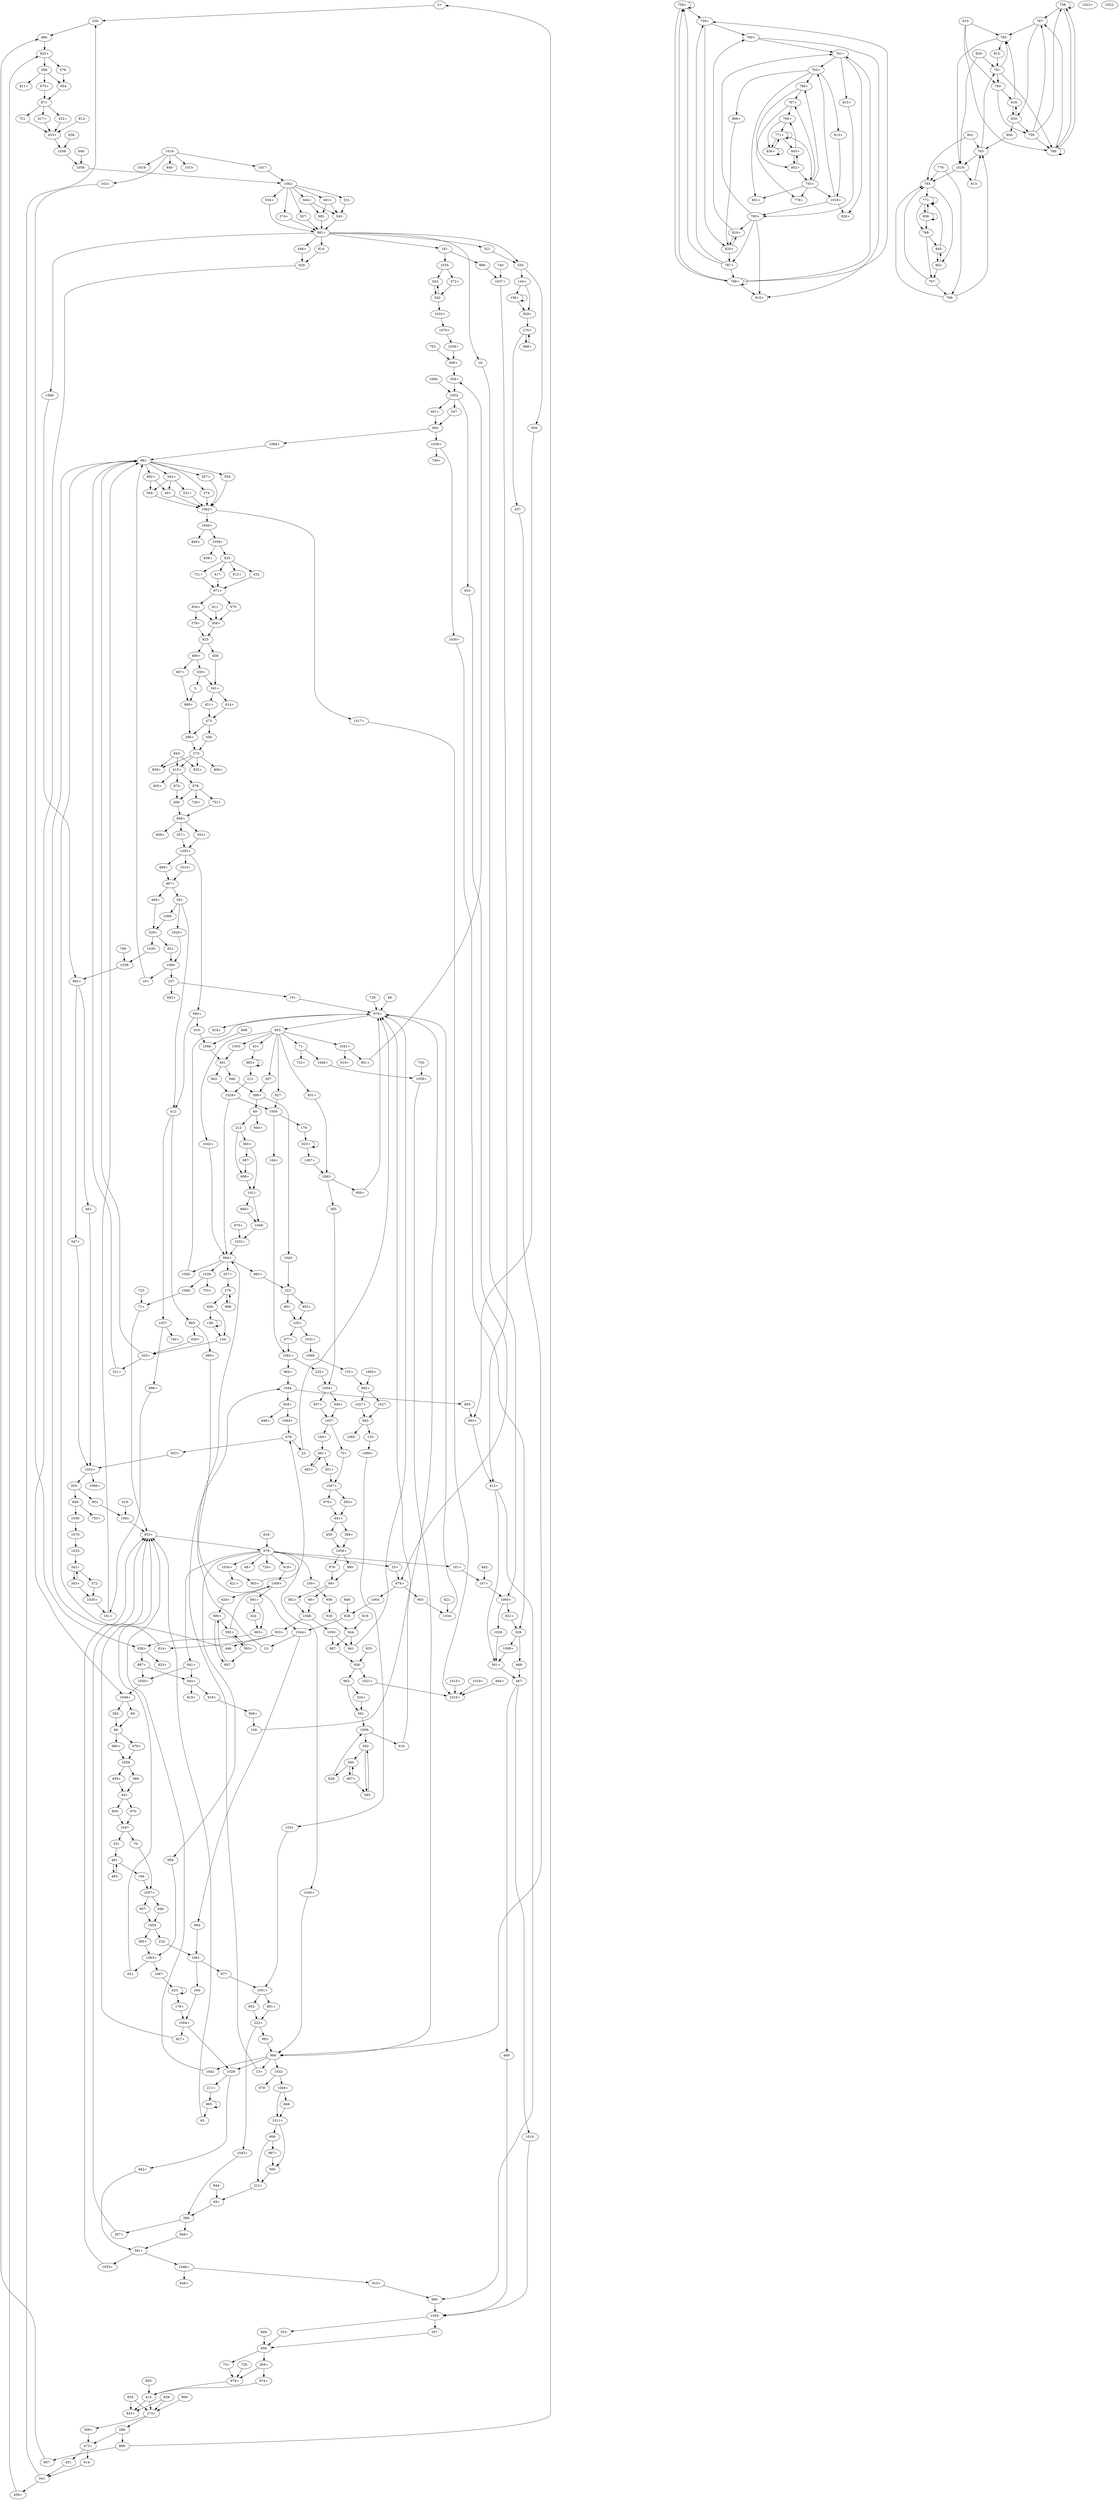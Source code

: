 digraph adj {
graph [k=96]
edge [d=-95]
"3+" [l=181 C=6582]
"3-" [l=181 C=6582]
"13+" [l=51885 C=1941957]
"13-" [l=51885 C=1941957]
"16+" [l=4302 C=156636]
"16-" [l=4302 C=156636]
"25+" [l=47118 C=1579878]
"25-" [l=47118 C=1579878]
"43+" [l=90139 C=2607704]
"43-" [l=90139 C=2607704]
"48+" [l=26106 C=725198]
"48-" [l=26106 C=725198]
"49+" [l=53007 C=1890434]
"49-" [l=53007 C=1890434]
"68+" [l=132 C=2029]
"68-" [l=132 C=2029]
"69+" [l=528 C=12678]
"69-" [l=528 C=12678]
"70+" [l=11473 C=367292]
"70-" [l=11473 C=367292]
"71+" [l=38166 C=1432157]
"71-" [l=38166 C=1432157]
"100+" [l=48884 C=1370904]
"100-" [l=48884 C=1370904]
"101+" [l=34471 C=1302211]
"101-" [l=34471 C=1302211]
"107+" [l=1276 C=47865]
"107-" [l=1276 C=47865]
"135+" [l=9150 C=265242]
"135-" [l=9150 C=265242]
"144+" [l=22200 C=797857]
"144-" [l=22200 C=797857]
"156+" [l=1881 C=69183]
"156-" [l=1881 C=69183]
"161+" [l=350 C=19165]
"161-" [l=350 C=19165]
"164+" [l=44864 C=1351665]
"164-" [l=44864 C=1351665]
"178+" [l=41532 C=1381633]
"178-" [l=41532 C=1381633]
"194+" [l=9313 C=336927]
"194-" [l=9313 C=336927]
"207+" [l=14202 C=515195]
"207-" [l=14202 C=515195]
"211+" [l=39254 C=1178332]
"211-" [l=39254 C=1178332]
"212+" [l=2477 C=88448]
"212-" [l=2477 C=88448]
"222+" [l=165 C=3054]
"222-" [l=165 C=3054]
"232+" [l=2241 C=72974]
"232-" [l=2241 C=72974]
"267+" [l=2547 C=73373]
"267-" [l=2547 C=73373]
"269+" [l=168 C=18447]
"269-" [l=168 C=18447]
"273+" [l=286 C=46417]
"273-" [l=286 C=46417]
"276+" [l=131 C=3286]
"276-" [l=131 C=3286]
"286+" [l=134 C=7956]
"286-" [l=134 C=7956]
"308+" [l=156 C=14797]
"308-" [l=156 C=14797]
"320+" [l=143 C=3873]
"320-" [l=143 C=3873]
"321+" [l=307 C=9457]
"321-" [l=307 C=9457]
"324+" [l=392 C=5524]
"324-" [l=392 C=5524]
"328+" [l=107 C=1008]
"328-" [l=107 C=1008]
"339+" [l=195 C=11540]
"339-" [l=195 C=11540]
"341+" [l=239 C=14249]
"341-" [l=239 C=14249]
"342+" [l=155 C=3597]
"342-" [l=155 C=3597]
"343+" [l=250 C=4123]
"343-" [l=250 C=4123]
"351+" [l=5063 C=164733]
"351-" [l=5063 C=164733]
"354+" [l=212 C=8327]
"354-" [l=212 C=8327]
"357+" [l=191 C=23078]
"357-" [l=191 C=23078]
"374+" [l=246 C=5458]
"374-" [l=246 C=5458]
"379+" [l=303 C=5979]
"379-" [l=303 C=5979]
"385+" [l=2644 C=95093]
"385-" [l=2644 C=95093]
"389+" [l=1997 C=56787]
"389-" [l=1997 C=56787]
"391+" [l=308 C=17439]
"391-" [l=308 C=17439]
"392+" [l=477 C=11357]
"392-" [l=477 C=11357]
"399+" [l=284 C=10398]
"399-" [l=284 C=10398]
"412+" [l=145 C=5036]
"412-" [l=145 C=5036]
"415+" [l=219 C=26354]
"415-" [l=219 C=26354]
"417+" [l=202 C=12619]
"417-" [l=202 C=12619]
"432+" [l=191 C=15404]
"432-" [l=191 C=15404]
"433+" [l=176 C=18499]
"433-" [l=176 C=18499]
"446+" [l=191 C=3356]
"446-" [l=191 C=3356]
"451+" [l=280 C=15746]
"451-" [l=280 C=15746]
"458+" [l=342 C=19893]
"458-" [l=342 C=19893]
"459+" [l=1106 C=33281]
"459-" [l=1106 C=33281]
"461+" [l=191 C=3633]
"461-" [l=191 C=3633]
"467+" [l=152 C=9434]
"467-" [l=152 C=9434]
"468+" [l=281 C=5423]
"468-" [l=281 C=5423]
"469+" [l=191 C=14976]
"469-" [l=191 C=14976]
"473+" [l=131 C=3670]
"473-" [l=131 C=3670]
"480+" [l=231 C=25288]
"480-" [l=231 C=25288]
"481+" [l=193 C=5979]
"481-" [l=193 C=5979]
"483+" [l=183 C=1663]
"483-" [l=183 C=1663]
"491+" [l=164 C=4140]
"491-" [l=164 C=4140]
"506+" [l=195 C=3450]
"506-" [l=195 C=3450]
"507+" [l=344 C=11052]
"507-" [l=344 C=11052]
"531+" [l=190 C=4564]
"531-" [l=190 C=4564]
"543+" [l=176 C=5880]
"543-" [l=176 C=5880]
"547+" [l=191 C=2925]
"547-" [l=191 C=2925]
"553+" [l=191 C=9307]
"553-" [l=191 C=9307]
"554+" [l=326 C=16359]
"554-" [l=326 C=16359]
"560+" [l=216 C=4340]
"560-" [l=216 C=4340]
"564+" [l=176 C=3706]
"564-" [l=176 C=3706]
"572+" [l=256 C=5231]
"572-" [l=256 C=5231]
"581+" [l=161 C=10417]
"581-" [l=161 C=10417]
"590+" [l=103 C=252]
"590-" [l=103 C=252]
"592+" [l=104 C=248]
"592-" [l=104 C=248]
"593+" [l=260 C=2097]
"593-" [l=260 C=2097]
"607+" [l=281 C=14872]
"607-" [l=281 C=14872]
"608+" [l=212 C=3996]
"608-" [l=212 C=3996]
"614+" [l=278 C=6239]
"614-" [l=278 C=6239]
"619+" [l=131 C=142]
"619-" [l=131 C=142]
"623+" [l=203 C=6124]
"623-" [l=203 C=6124]
"628+" [l=189 C=1444]
"628-" [l=189 C=1444]
"641+" [l=152 C=2571]
"641-" [l=152 C=2571]
"654+" [l=189 C=6437]
"654-" [l=189 C=6437]
"668+" [l=246 C=3969]
"668-" [l=246 C=3969]
"670+" [l=163 C=248]
"670-" [l=163 C=248]
"678+" [l=137 C=2319]
"678-" [l=137 C=2319]
"691+" [l=216 C=2535]
"691-" [l=216 C=2535]
"692+" [l=176 C=667]
"692-" [l=176 C=667]
"697+" [l=260 C=2690]
"697-" [l=260 C=2690]
"721+" [l=191 C=288]
"721-" [l=191 C=288]
"723+" [l=155 C=409]
"723-" [l=155 C=409]
"726+" [l=125 C=143]
"726-" [l=125 C=143]
"729+" [l=117 C=53]
"729-" [l=117 C=53]
"740+" [l=126 C=65]
"740-" [l=126 C=65]
"749+" [l=196 C=376]
"749-" [l=196 C=376]
"751+" [l=191 C=545]
"751-" [l=191 C=545]
"753+" [l=147 C=178]
"753-" [l=147 C=178]
"755+" [l=128 C=135]
"755-" [l=128 C=135]
"758+" [l=96 C=255]
"758-" [l=96 C=255]
"759+" [l=96 C=255]
"759-" [l=96 C=255]
"760+" [l=96 C=255]
"760-" [l=96 C=255]
"761+" [l=96 C=255]
"761-" [l=96 C=255]
"763+" [l=96 C=255]
"763-" [l=96 C=255]
"766+" [l=98 C=765]
"766-" [l=98 C=765]
"767+" [l=98 C=765]
"767-" [l=98 C=765]
"768+" [l=102 C=1697]
"768-" [l=102 C=1697]
"771+" [l=99 C=840]
"771-" [l=99 C=840]
"776+" [l=139 C=238]
"776-" [l=139 C=238]
"785+" [l=96 C=155]
"785-" [l=96 C=155]
"787+" [l=96 C=173]
"787-" [l=96 C=173]
"788+" [l=189 C=4005]
"788-" [l=189 C=4005]
"793+" [l=98 C=436]
"793-" [l=98 C=436]
"800+" [l=117 C=88]
"800-" [l=117 C=88]
"801+" [l=134 C=252]
"801-" [l=134 C=252]
"802+" [l=175 C=304]
"802-" [l=175 C=304]
"805+" [l=133 C=98]
"805-" [l=133 C=98]
"806+" [l=162 C=370]
"806-" [l=162 C=370]
"809+" [l=124 C=74]
"809-" [l=124 C=74]
"810+" [l=142 C=3016]
"810-" [l=142 C=3016]
"811+" [l=102 C=15]
"811-" [l=102 C=15]
"812+" [l=128 C=102]
"812-" [l=128 C=102]
"813+" [l=182 C=390]
"813-" [l=182 C=390]
"814+" [l=191 C=365]
"814-" [l=191 C=365]
"815+" [l=188 C=576]
"815-" [l=188 C=576]
"816+" [l=96 C=3]
"816-" [l=96 C=3]
"818+" [l=114 C=51]
"818-" [l=114 C=51]
"819+" [l=157 C=173]
"819-" [l=157 C=173]
"820+" [l=150 C=173]
"820-" [l=150 C=173]
"821+" [l=187 C=440]
"821-" [l=187 C=440]
"826+" [l=155 C=340]
"826-" [l=155 C=340]
"833+" [l=110 C=34]
"833-" [l=110 C=34]
"835+" [l=128 C=103]
"835-" [l=128 C=103]
"836+" [l=113 C=40]
"836-" [l=113 C=40]
"838+" [l=120 C=90]
"838-" [l=120 C=90]
"839+" [l=119 C=78]
"839-" [l=119 C=78]
"840+" [l=111 C=364]
"840-" [l=111 C=364]
"842+" [l=122 C=64]
"842-" [l=122 C=64]
"843+" [l=106 C=34]
"843-" [l=106 C=34]
"844+" [l=123 C=70]
"844-" [l=123 C=70]
"845+" [l=111 C=38]
"845-" [l=111 C=38]
"846+" [l=103 C=18]
"846-" [l=103 C=18]
"848+" [l=140 C=119]
"848-" [l=140 C=119]
"849+" [l=118 C=57]
"849-" [l=118 C=57]
"887+" [l=209376 C=5742170]
"887-" [l=209376 C=5742170]
"889+" [l=287 C=29551]
"889-" [l=287 C=29551]
"891+" [l=21865 C=678735]
"891-" [l=21865 C=678735]
"895+" [l=81373 C=3058103]
"895-" [l=81373 C=3058103]
"896+" [l=105784 C=3978132]
"896-" [l=105784 C=3978132]
"901+" [l=31616 C=1201541]
"901-" [l=31616 C=1201541]
"903+" [l=20063 C=649116]
"903-" [l=20063 C=649116]
"908+" [l=120053 C=3344930]
"908-" [l=120053 C=3344930]
"910+" [l=29707 C=1011045]
"910-" [l=29707 C=1011045]
"918+" [l=54482 C=1458802]
"918-" [l=54482 C=1458802]
"919+" [l=61723 C=1713480]
"919-" [l=61723 C=1713480]
"920+" [l=21184 C=735067]
"920-" [l=21184 C=735067]
"921+" [l=26212 C=1002168]
"921-" [l=26212 C=1002168]
"925+" [l=426 C=81643]
"925-" [l=426 C=81643]
"926+" [l=90544 C=3370799]
"926-" [l=90544 C=3370799]
"927+" [l=9439 C=314995]
"927-" [l=9439 C=314995]
"928+" [l=51601 C=1632412]
"928-" [l=51601 C=1632412]
"929+" [l=17453 C=653815]
"929-" [l=17453 C=653815]
"931+" [l=22324 C=645723]
"931-" [l=22324 C=645723]
"933+" [l=11537 C=363442]
"933-" [l=11537 C=363442]
"936+" [l=66736 C=1841448]
"936-" [l=66736 C=1841448]
"940+" [l=6282 C=233328]
"940-" [l=6282 C=233328]
"941+" [l=22845 C=676824]
"941-" [l=22845 C=676824]
"942+" [l=58615 C=2340307]
"942-" [l=58615 C=2340307]
"944+" [l=36009 C=960657]
"944-" [l=36009 C=960657]
"948+" [l=3053 C=101752]
"948-" [l=3053 C=101752]
"949+" [l=50197 C=1887848]
"949-" [l=50197 C=1887848]
"950+" [l=4786 C=170612]
"950-" [l=4786 C=170612]
"952+" [l=3227 C=102880]
"952-" [l=3227 C=102880]
"953+" [l=356 C=63150]
"953-" [l=356 C=63150]
"956+" [l=471 C=93290]
"956-" [l=471 C=93290]
"957+" [l=7657 C=247441]
"957-" [l=7657 C=247441]
"959+" [l=82230 C=2392414]
"959-" [l=82230 C=2392414]
"962+" [l=883 C=62946]
"962-" [l=883 C=62946]
"963+" [l=2421 C=68383]
"963-" [l=2421 C=68383]
"964+" [l=4215 C=127437]
"964-" [l=4215 C=127437]
"965+" [l=436 C=19689]
"965-" [l=436 C=19689]
"968+" [l=1264 C=46308]
"968-" [l=1264 C=46308]
"970+" [l=4863 C=145925]
"970-" [l=4863 C=145925]
"971+" [l=523 C=106873]
"971-" [l=523 C=106873]
"974+" [l=325 C=11529]
"974-" [l=325 C=11529]
"975+" [l=192 C=19619]
"975-" [l=192 C=19619]
"976+" [l=1277 C=37469]
"976-" [l=1277 C=37469]
"977+" [l=2973 C=93593]
"977-" [l=2973 C=93593]
"978+" [l=273 C=40595]
"978-" [l=273 C=40595]
"979+" [l=389 C=70652]
"979-" [l=389 C=70652]
"980+" [l=1374 C=45594]
"980-" [l=1374 C=45594]
"981+" [l=131 C=8342]
"981-" [l=131 C=8342]
"983+" [l=48657 C=1526556]
"983-" [l=48657 C=1526556]
"990+" [l=333 C=15900]
"990-" [l=333 C=15900]
"992+" [l=151 C=3997]
"992-" [l=151 C=3997]
"993+" [l=206 C=4867]
"993-" [l=206 C=4867]
"994+" [l=177 C=11391]
"994-" [l=177 C=11391]
"997+" [l=248 C=5016]
"997-" [l=248 C=5016]
"1004+" [l=173 C=7638]
"1004-" [l=173 C=7638]
"1008+" [l=217 C=4814]
"1008-" [l=217 C=4814]
"1009+" [l=140 C=2260]
"1009-" [l=140 C=2260]
"1010+" [l=191 C=5213]
"1010-" [l=191 C=5213]
"1011+" [l=100 C=207]
"1011-" [l=100 C=207]
"1015+" [l=152 C=762]
"1015-" [l=152 C=762]
"1016+" [l=125 C=7164]
"1016-" [l=125 C=7164]
"1017+" [l=188 C=676]
"1017-" [l=188 C=676]
"1018+" [l=98 C=430]
"1018-" [l=98 C=430]
"1019+" [l=113 C=800]
"1019-" [l=113 C=800]
"1021+" [l=189 C=821]
"1021-" [l=189 C=821]
"1022+" [l=126 C=7242]
"1022-" [l=126 C=7242]
"1026+" [l=32888 C=1232959]
"1026-" [l=32888 C=1232959]
"1027+" [l=1931 C=58075]
"1027-" [l=1931 C=58075]
"1029+" [l=113 C=2491]
"1029-" [l=113 C=2491]
"1030+" [l=75766 C=2712394]
"1030-" [l=75766 C=2712394]
"1031+" [l=16766 C=514697]
"1031-" [l=16766 C=514697]
"1032+" [l=268273 C=9739814]
"1032-" [l=268273 C=9739814]
"1033+" [l=172481 C=6435395]
"1033-" [l=172481 C=6435395]
"1034+" [l=126511 C=4169438]
"1034-" [l=126511 C=4169438]
"1035+" [l=192717 C=7190025]
"1035-" [l=192717 C=7190025]
"1036+" [l=101714 C=3778558]
"1036-" [l=101714 C=3778558]
"1037+" [l=43734 C=1633226]
"1037-" [l=43734 C=1633226]
"1038+" [l=146791 C=5354006]
"1038-" [l=146791 C=5354006]
"1039+" [l=61726 C=2337519]
"1039-" [l=61726 C=2337519]
"1040+" [l=225065 C=8476738]
"1040-" [l=225065 C=8476738]
"1041+" [l=22798 C=835553]
"1041-" [l=22798 C=835553]
"1042+" [l=75544 C=2379474]
"1042-" [l=75544 C=2379474]
"1043+" [l=37348 C=1111486]
"1043-" [l=37348 C=1111486]
"1044+" [l=6142 C=420109]
"1044-" [l=6142 C=420109]
"1045+" [l=147541 C=5443491]
"1045-" [l=147541 C=5443491]
"1046+" [l=46234 C=1606563]
"1046-" [l=46234 C=1606563]
"1047+" [l=1649 C=83701]
"1047-" [l=1649 C=83701]
"1048+" [l=4635 C=265234]
"1048-" [l=4635 C=265234]
"1049+" [l=75517 C=2719051]
"1049-" [l=75517 C=2719051]
"1050+" [l=51540 C=1563946]
"1050-" [l=51540 C=1563946]
"1051+" [l=635 C=28932]
"1051-" [l=635 C=28932]
"1052+" [l=2039 C=196555]
"1052-" [l=2039 C=196555]
"1053+" [l=303326 C=10360232]
"1053-" [l=303326 C=10360232]
"1054+" [l=2241 C=131726]
"1054-" [l=2241 C=131726]
"1055+" [l=366 C=65473]
"1055-" [l=366 C=65473]
"1056+" [l=810 C=176459]
"1056-" [l=810 C=176459]
"1057+" [l=814 C=43363]
"1057-" [l=814 C=43363]
"1058+" [l=603 C=122781]
"1058-" [l=603 C=122781]
"1059+" [l=2563 C=146500]
"1059-" [l=2563 C=146500]
"1060+" [l=1163 C=59826]
"1060-" [l=1163 C=59826]
"1061+" [l=485 C=21384]
"1061-" [l=485 C=21384]
"1062+" [l=386 C=69312]
"1062-" [l=386 C=69312]
"1063+" [l=343 C=11938]
"1063-" [l=343 C=11938]
"1064+" [l=127172 C=4171616]
"1064-" [l=127172 C=4171616]
"1065+" [l=191761 C=5885626]
"1065-" [l=191761 C=5885626]
"1066+" [l=73833 C=2393604]
"1066-" [l=73833 C=2393604]
"1067+" [l=101739 C=3414872]
"1067-" [l=101739 C=3414872]
"1068+" [l=45253 C=1724496]
"1068-" [l=45253 C=1724496]
"1069+" [l=191 C=0]
"1069-" [l=191 C=0]
"1070+" [l=191 C=0]
"1070-" [l=191 C=0]
"3+" -> "339-"
"3-" -> "889+"
"13+" -> "1044-"
"13-" -> "994+" [d=-76]
"16+" -> "981-" [d=-87]
"16-" -> "1060+"
"25+" -> "678+"
"25-" -> "979+" [d=-30]
"43+" -> "965+"
"43-" -> "953+" [d=-92]
"48-" -> "979+" [d=-30]
"49+" -> "399-"
"49-" -> "212-"
"49-" -> "844+"
"68+" -> "69+"
"68+" -> "392+"
"68-" -> "976+"
"68-" -> "980+"
"69+" -> "1048-"
"69-" -> "68-"
"70+" -> "1047+"
"70-" -> "1057+"
"71+" -> "953+" [d=-91]
"71-" -> "723+"
"71-" -> "1040+"
"100+" -> "908-" [d=-46]
"100-" -> "979+" [d=-30]
"101+" -> "107+"
"101-" -> "979+" [d=-31]
"107+" -> "1060+"
"107-" -> "101-"
"107-" -> "842+"
"135+" -> "992+"
"135-" -> "1069+"
"144+" -> "156+"
"144+" -> "929+"
"144-" -> "320+"
"156+" -> "156+"
"156+" -> "929+"
"156-" -> "144-"
"156-" -> "156-"
"161+" -> "981-" [d=-89]
"161-" -> "896-"
"161-" -> "1035-"
"164+" -> "1061+"
"164-" -> "1004+"
"178+" -> "1004+"
"178-" -> "623+"
"194+" -> "481+"
"194-" -> "1057+"
"207+" -> "276-"
"207-" -> "994-" [d=-93]
"211+" -> "965-"
"211-" -> "1029+"
"212+" -> "49+"
"212-" -> "560+"
"212-" -> "608+" [d=-91]
"222+" -> "983-"
"222+" -> "1043+"
"222-" -> "891-"
"222-" -> "952+"
"232+" -> "1054+"
"232-" -> "1061-"
"267+" -> "953+" [d=-91]
"267-" -> "399+"
"269+" -> "974+"
"269+" -> "978+" [d=-72]
"269-" -> "956+"
"273+" -> "286-"
"273+" -> "506+"
"273-" -> "800+"
"273-" -> "415+" [d=-93]
"273-" -> "835+" [d=-93]
"273-" -> "839+" [d=-93]
"276+" -> "207-"
"276+" -> "968+"
"276-" -> "929-"
"276-" -> "968-"
"286+" -> "273-"
"286-" -> "889-"
"286-" -> "473+" [d=-34]
"308+" -> "925-"
"308-" -> "811+"
"308-" -> "975+" [d=-52]
"308-" -> "654-" [d=-49]
"320+" -> "321+"
"320+" -> "981-" [d=-18]
"320-" -> "144+"
"320-" -> "926-"
"321+" -> "981-" [d=-93]
"321-" -> "320-"
"324+" -> "691-"
"324-" -> "963+"
"328+" -> "921-"
"328+" -> "1030-"
"328-" -> "468-"
"328-" -> "1008+"
"339+" -> "3-"
"339+" -> "341+" [d=-82]
"339-" -> "480-"
"341+" -> "451+"
"341+" -> "614+"
"341-" -> "458+"
"341-" -> "339-" [d=-82]
"342+" -> "343+"
"342+" -> "572-"
"342-" -> "343-" [d=-78]
"342-" -> "1033+"
"343+" -> "342+" [d=-78]
"343+" -> "1035+" [d=-89]
"343-" -> "342-"
"351+" -> "1047+"
"351-" -> "481-"
"354+" -> "1052-"
"354-" -> "901-"
"354-" -> "949-"
"357+" -> "1055+"
"357-" -> "956-" [d=-94]
"374+" -> "981+" [d=-92]
"374-" -> "1062+" [d=-93]
"379+" -> "925-"
"379-" -> "654-"
"385+" -> "1063+"
"385-" -> "1054+"
"389+" -> "1059+"
"389-" -> "641-"
"391+" -> "1046+"
"391+" -> "1053+"
"391-" -> "942-"
"391-" -> "948-"
"392+" -> "1048-"
"392-" -> "68-"
"399+" -> "49-"
"399+" -> "1043-"
"399-" -> "267+"
"399-" -> "948+"
"412+" -> "990-" [d=-45]
"412+" -> "581+" [d=-45]
"412-" -> "993-"
"412-" -> "1037-"
"415+" -> "974-"
"415+" -> "805+" [d=-66]
"415+" -> "978-" [d=-66]
"415-" -> "843+"
"415-" -> "273+" [d=-93]
"417+" -> "433+" [d=-36]
"417-" -> "971+"
"432+" -> "433+" [d=-18]
"432-" -> "971+" [d=-18]
"433+" -> "1058-"
"433-" -> "812+"
"433-" -> "417-" [d=-36]
"433-" -> "432-" [d=-18]
"433-" -> "721+" [d=-18]
"446+" -> "920-"
"446-" -> "981-" [d=-81]
"451+" -> "473-"
"451-" -> "341-"
"458+" -> "925+"
"458-" -> "341+"
"459+" -> "641-"
"459-" -> "1059+"
"461+" -> "962-"
"461-" -> "1052+" [d=-91]
"467+" -> "468+"
"467+" -> "581-"
"467-" -> "469-"
"467-" -> "1010-"
"468+" -> "328+"
"468-" -> "467-"
"469+" -> "467+"
"469-" -> "1055-" [d=-76]
"473+" -> "451-"
"473+" -> "614-"
"473-" -> "506-"
"473-" -> "286+" [d=-34]
"480+" -> "339+"
"480+" -> "607+"
"480-" -> "925+"
"481+" -> "351+"
"481+" -> "483+"
"481-" -> "194-"
"481-" -> "483-"
"483+" -> "481+"
"483-" -> "481-"
"491+" -> "543-" [d=-80]
"491+" -> "692-" [d=-80]
"491-" -> "1062+" [d=-75]
"506+" -> "473+"
"506-" -> "273-"
"507+" -> "1062+" [d=-93]
"507-" -> "981+" [d=-87]
"531+" -> "1062+" [d=-93]
"531-" -> "543-" [d=-87]
"543+" -> "491-" [d=-80]
"543+" -> "531+" [d=-87]
"543+" -> "564-" [d=-80]
"543-" -> "981+" [d=-21]
"547+" -> "1052+" [d=-91]
"547-" -> "962-"
"553+" -> "1055+"
"553-" -> "956-" [d=-94]
"554+" -> "981+" [d=-87]
"554-" -> "1062+" [d=-75]
"560+" -> "997-"
"560+" -> "1011-"
"560-" -> "212+"
"564+" -> "692-" [d=-80]
"564+" -> "543-" [d=-80]
"564-" -> "1062+" [d=-84]
"572+" -> "342-"
"572-" -> "1035+"
"581+" -> "467-"
"581-" -> "1008-"
"581-" -> "412-" [d=-45]
"581-" -> "1026+" [d=-45]
"590+" -> "592+" [d=-94]
"590+" -> "697-" [d=-94]
"590-" -> "628-"
"590-" -> "697+"
"592+" -> "593+"
"592+" -> "1009+" [d=-78]
"592-" -> "590-" [d=-94]
"592-" -> "593-" [d=-94]
"593+" -> "697-" [d=-94]
"593+" -> "592+" [d=-94]
"593-" -> "592-"
"607+" -> "889+"
"607-" -> "480-"
"608+" -> "1011-"
"608-" -> "997+"
"608-" -> "212+" [d=-91]
"614+" -> "473-"
"614-" -> "341-"
"619-" -> "1041-"
"623+" -> "623+" [d=-14]
"623+" -> "1067+"
"623-" -> "178+"
"623-" -> "623-" [d=-14]
"628+" -> "590+"
"628-" -> "1009-"
"641+" -> "389+"
"641+" -> "459-"
"641-" -> "950-"
"641-" -> "970-"
"654+" -> "379+"
"654+" -> "308+" [d=-49]
"654-" -> "971-"
"668+" -> "1049-"
"668-" -> "1011+"
"670+" -> "1032+"
"678+" -> "903-"
"678+" -> "1064-"
"678-" -> "25-"
"678-" -> "933+"
"691+" -> "324-"
"691+" -> "963+" [d=-87]
"691-" -> "1009-"
"692+" -> "491-" [d=-80]
"692+" -> "564-" [d=-80]
"692-" -> "981+" [d=-21]
"697+" -> "593-" [d=-94]
"697+" -> "590-" [d=-94]
"697-" -> "590+"
"721+" -> "971+" [d=-18]
"721-" -> "433+" [d=-18]
"723-" -> "71+"
"726-" -> "978+" [d=-82]
"729-" -> "979+"
"740-" -> "1037+"
"749-" -> "1038-"
"751+" -> "956+"
"751-" -> "978+"
"753-" -> "949+"
"755-" -> "1039+"
"758+" -> "758+"
"758+" -> "759+"
"758+" -> "788+"
"758-" -> "758-"
"758-" -> "787-"
"758-" -> "788-" [d=-93]
"759+" -> "760+"
"759+" -> "820+" [d=-55]
"759-" -> "758-"
"759-" -> "787-"
"759-" -> "788-" [d=-93]
"760+" -> "761+"
"760+" -> "810+"
"760-" -> "759-"
"760-" -> "816-"
"761+" -> "815+"
"761+" -> "763+" [d=-92]
"761+" -> "826+" [d=-92]
"761-" -> "760-"
"761-" -> "788-" [d=-93]
"761-" -> "785-" [d=-93]
"763+" -> "806+"
"763+" -> "813+" [d=-93]
"763+" -> "766+" [d=-92]
"763+" -> "801+" [d=-92]
"763-" -> "761-" [d=-92]
"763-" -> "1018-" [d=-89]
"766+" -> "767+"
"766+" -> "776+"
"766-" -> "763-" [d=-92]
"766-" -> "793-" [d=-82]
"767+" -> "768+"
"767+" -> "802+"
"767-" -> "766-"
"767-" -> "793-" [d=-82]
"768+" -> "771+" [d=-91]
"768+" -> "836+" [d=-17]
"768-" -> "767-"
"768-" -> "845-"
"771+" -> "836+" [d=-17]
"771+" -> "771+" [d=-30]
"771+" -> "793+" [d=-46]
"771+" -> "845+" [d=-46]
"771-" -> "768-" [d=-91]
"771-" -> "836-" [d=-91]
"771-" -> "771-" [d=-30]
"776-" -> "766-"
"776-" -> "793-" [d=-82]
"785+" -> "787+" [d=-94]
"785+" -> "816+" [d=-94]
"785+" -> "761+" [d=-93]
"785+" -> "810+" [d=-93]
"785-" -> "815-"
"785-" -> "1018-" [d=-92]
"787+" -> "758+"
"787+" -> "759+"
"787+" -> "788+"
"787-" -> "820-"
"787-" -> "785-" [d=-94]
"788+" -> "761+" [d=-93]
"788+" -> "810+" [d=-93]
"788+" -> "758+" [d=-93]
"788+" -> "759+" [d=-93]
"788+" -> "788+" [d=-93]
"788-" -> "758-"
"788-" -> "787-"
"788-" -> "788-" [d=-93]
"793+" -> "1018+" [d=-91]
"793+" -> "766+" [d=-82]
"793+" -> "801+" [d=-82]
"793+" -> "767+" [d=-82]
"793+" -> "776+" [d=-82]
"793-" -> "802-"
"793-" -> "771-" [d=-46]
"800-" -> "273+"
"801-" -> "763-" [d=-92]
"801-" -> "793-" [d=-82]
"802+" -> "793+"
"802+" -> "845+"
"802-" -> "767-"
"802-" -> "845-"
"805-" -> "415-" [d=-66]
"806+" -> "820+" [d=-54]
"806-" -> "763-"
"809-" -> "956-"
"810-" -> "760-"
"810-" -> "788-" [d=-93]
"810-" -> "785-" [d=-93]
"811-" -> "308+"
"812-" -> "433+"
"813+" -> "1018+"
"813-" -> "763-" [d=-93]
"814+" -> "981-" [d=-81]
"814-" -> "920-"
"815+" -> "785+"
"815-" -> "761-"
"816+" -> "760+"
"816+" -> "820+" [d=-55]
"816-" -> "820-"
"816-" -> "785-" [d=-94]
"818-" -> "979-"
"819-" -> "944-"
"820+" -> "787+"
"820+" -> "816+"
"820-" -> "806-" [d=-54]
"820-" -> "759-" [d=-55]
"820-" -> "816-" [d=-55]
"821-" -> "1034-"
"826-" -> "761-" [d=-92]
"826-" -> "1018-" [d=-89]
"833-" -> "936-"
"835-" -> "843+"
"835-" -> "273+" [d=-93]
"836+" -> "771+" [d=-91]
"836+" -> "836+" [d=-17]
"836-" -> "771-" [d=-17]
"836-" -> "768-" [d=-17]
"836-" -> "836-" [d=-17]
"838-" -> "1058-"
"839-" -> "843+"
"839-" -> "273+" [d=-93]
"840+" -> "1016+" [d=-93]
"842-" -> "107+"
"843-" -> "415+"
"843-" -> "835+"
"843-" -> "839+"
"844-" -> "49+"
"845+" -> "768+"
"845+" -> "802+"
"845-" -> "802-"
"845-" -> "771-" [d=-46]
"846-" -> "928-"
"848-" -> "1046-"
"849-" -> "1056-"
"887+" -> "944+"
"887+" -> "1050+"
"887-" -> "936-"
"889+" -> "286+"
"889-" -> "3+"
"889-" -> "607-"
"891+" -> "222+"
"891-" -> "1051-"
"895+" -> "1044+"
"895-" -> "993+"
"896+" -> "161+"
"896-" -> "1037+"
"901+" -> "354+"
"901-" -> "1041-"
"903+" -> "678-"
"903-" -> "1034-"
"908+" -> "100-" [d=-46]
"908-" -> "918-" [d=-87]
"910+" -> "990-"
"910-" -> "1046-"
"918+" -> "908+" [d=-87]
"918-" -> "944-"
"919+" -> "1009+"
"919-" -> "979+" [d=-30]
"920+" -> "446-"
"920+" -> "814+"
"920-" -> "1048+"
"921+" -> "328-"
"921-" -> "1060-"
"925+" -> "308-"
"925+" -> "379-"
"925-" -> "458-"
"925-" -> "480+"
"926+" -> "320+"
"926-" -> "993+"
"927+" -> "953+" [d=-91]
"927-" -> "1004-"
"928+" -> "846+"
"928+" -> "1064+"
"928-" -> "1044+"
"929+" -> "276+"
"929-" -> "144-"
"929-" -> "156-"
"931+" -> "1063-"
"931-" -> "953+" [d=-89]
"933+" -> "1052+"
"933-" -> "678+"
"936+" -> "833+"
"936+" -> "887+"
"936-" -> "963-"
"936-" -> "1021+"
"940+" -> "1057-"
"940-" -> "1054-"
"941+" -> "944+"
"941+" -> "1050+"
"941-" -> "979+" [d=-30]
"942+" -> "391+"
"942-" -> "1029+"
"944+" -> "819+"
"944+" -> "918+"
"944-" -> "887-"
"944-" -> "941-"
"948+" -> "391+"
"948-" -> "399+"
"949+" -> "354+"
"949-" -> "753+"
"949-" -> "1036-"
"950+" -> "641+"
"950-" -> "1047-"
"952+" -> "1051-"
"952-" -> "222+"
"953+" -> "979-"
"953-" -> "43+" [d=-92]
"953-" -> "71-" [d=-91]
"953-" -> "267-" [d=-91]
"953-" -> "927-" [d=-91]
"953-" -> "931+" [d=-89]
"953-" -> "1041+"
"953-" -> "1042+" [d=-89]
"953-" -> "1053-" [d=-91]
"956+" -> "809+"
"956+" -> "357+" [d=-94]
"956+" -> "553+" [d=-94]
"956-" -> "269+"
"956-" -> "751-"
"957+" -> "1057-"
"957-" -> "1054-"
"959+" -> "979+" [d=-30]
"959-" -> "1063+"
"962+" -> "461-"
"962+" -> "547+"
"962-" -> "1038+"
"962-" -> "1068+"
"963+" -> "936+"
"963-" -> "324+"
"963-" -> "691-" [d=-87]
"964+" -> "1044-"
"964-" -> "1061-"
"965+" -> "211-"
"965+" -> "965+" [d=-68]
"965-" -> "43-"
"965-" -> "965-" [d=-68]
"968+" -> "276+"
"968-" -> "276-"
"970+" -> "641+"
"970-" -> "1047-"
"971+" -> "654+"
"971+" -> "975-"
"971-" -> "417+"
"971-" -> "432+" [d=-18]
"971-" -> "721-" [d=-18]
"974+" -> "415-"
"974-" -> "269-"
"975+" -> "971-"
"975-" -> "308+" [d=-52]
"976+" -> "1059-"
"976-" -> "68+"
"977+" -> "1061+"
"977-" -> "1051+"
"978+" -> "415-" [d=-66]
"978-" -> "751+"
"978-" -> "726+" [d=-82]
"978-" -> "269-" [d=-72]
"979+" -> "818+"
"979+" -> "953-"
"979-" -> "729+"
"979-" -> "25+" [d=-30]
"979-" -> "941+" [d=-30]
"979-" -> "101+" [d=-31]
"979-" -> "100+" [d=-30]
"979-" -> "959-" [d=-30]
"979-" -> "48+" [d=-30]
"979-" -> "919+" [d=-30]
"979-" -> "1034+" [d=-31]
"979-" -> "1045+" [d=-30]
"980+" -> "1059-"
"980-" -> "68+"
"981+" -> "321-" [d=-93]
"981+" -> "161-" [d=-89]
"981+" -> "320-" [d=-18]
"981+" -> "16-" [d=-87]
"981+" -> "446+" [d=-81]
"981+" -> "814-" [d=-81]
"981+" -> "1068-" [d=-94]
"981-" -> "374-" [d=-92]
"981-" -> "507+" [d=-87]
"981-" -> "554-" [d=-87]
"981-" -> "543+" [d=-21]
"981-" -> "692+" [d=-21]
"983+" -> "222-"
"983-" -> "994-" [d=-85]
"990+" -> "910-"
"990+" -> "412-" [d=-45]
"990-" -> "1055-"
"992+" -> "1027+"
"992+" -> "1027-"
"992-" -> "135-"
"992-" -> "1065-"
"993+" -> "412+"
"993-" -> "895+"
"993-" -> "926+"
"994+" -> "207+" [d=-93]
"994+" -> "983+" [d=-85]
"994+" -> "1039-"
"994+" -> "1045-" [d=-85]
"994-" -> "1029-"
"994-" -> "13+" [d=-76]
"994-" -> "1032-" [d=-77]
"994-" -> "1042-" [d=-76]
"997+" -> "560-"
"997-" -> "608+"
"1004+" -> "927+"
"1004+" -> "1029-"
"1004-" -> "164+"
"1004-" -> "178-"
"1008+" -> "581+"
"1008-" -> "328+"
"1009+" -> "628+"
"1009+" -> "691+"
"1009-" -> "919-"
"1009-" -> "592-" [d=-78]
"1010+" -> "467+"
"1010-" -> "1055-" [d=-76]
"1011+" -> "560-"
"1011+" -> "608-"
"1011-" -> "668+"
"1011-" -> "1049-" [d=-83]
"1015+" -> "1016+"
"1016-" -> "1015-"
"1016-" -> "1019-"
"1016-" -> "1021-" [d=-94]
"1016-" -> "840-" [d=-93]
"1016-" -> "1017-" [d=-93]
"1017+" -> "1016+" [d=-93]
"1017-" -> "1062-"
"1018+" -> "785+" [d=-92]
"1018+" -> "763+" [d=-89]
"1018+" -> "826+" [d=-89]
"1018-" -> "813-"
"1018-" -> "793-" [d=-91]
"1019+" -> "1016+"
"1021+" -> "1016+" [d=-94]
"1021-" -> "936+"
"1026+" -> "1060-"
"1026-" -> "581+" [d=-45]
"1027+" -> "992-"
"1027-" -> "992-"
"1029+" -> "994+"
"1029+" -> "1004-"
"1029-" -> "211+"
"1029-" -> "942+"
"1030+" -> "328-"
"1030-" -> "1038-"
"1031+" -> "1069-"
"1031-" -> "1051+"
"1032+" -> "994+" [d=-77]
"1032-" -> "670-"
"1032-" -> "1049+"
"1033+" -> "1070+"
"1033-" -> "342+"
"1034+" -> "821+"
"1034+" -> "903+"
"1034-" -> "979+" [d=-31]
"1035+" -> "161+"
"1035-" -> "572+"
"1035-" -> "343-" [d=-89]
"1036+" -> "949+"
"1036-" -> "1070-"
"1037+" -> "412+"
"1037-" -> "740+"
"1037-" -> "896+"
"1038+" -> "749+"
"1038+" -> "1030+"
"1038-" -> "962+"
"1039+" -> "994-"
"1039-" -> "755+"
"1039-" -> "1040-"
"1040+" -> "1039+"
"1040-" -> "71+"
"1041+" -> "619+"
"1041+" -> "901+"
"1041-" -> "953+"
"1042+" -> "994+" [d=-76]
"1042-" -> "953+" [d=-89]
"1043+" -> "399-"
"1043-" -> "222-"
"1044+" -> "13-"
"1044+" -> "964-"
"1044-" -> "895-"
"1044-" -> "928+"
"1045+" -> "994-" [d=-85]
"1045-" -> "979+" [d=-30]
"1046+" -> "848+"
"1046+" -> "910+"
"1046-" -> "391-"
"1047+" -> "950+"
"1047+" -> "970+"
"1047-" -> "70-"
"1047-" -> "351-"
"1048+" -> "69-"
"1048+" -> "392-"
"1048-" -> "920+"
"1048-" -> "1050-"
"1049+" -> "668-"
"1049+" -> "1011+" [d=-83]
"1049-" -> "1032+"
"1050+" -> "1048+"
"1050-" -> "887-"
"1050-" -> "941-"
"1051+" -> "891+"
"1051+" -> "952-"
"1051-" -> "977+"
"1051-" -> "1031+"
"1052+" -> "354-"
"1052+" -> "1066+"
"1052-" -> "933-"
"1052-" -> "461+" [d=-91]
"1052-" -> "547-" [d=-91]
"1053+" -> "953+" [d=-91]
"1053-" -> "391-"
"1054+" -> "940+"
"1054+" -> "957+"
"1054-" -> "232-"
"1054-" -> "385+"
"1055+" -> "990+"
"1055+" -> "469+" [d=-76]
"1055+" -> "1010+" [d=-76]
"1055-" -> "357-"
"1055-" -> "553-"
"1056+" -> "849+"
"1056+" -> "1058+"
"1056-" -> "1062-"
"1057+" -> "940-"
"1057+" -> "957-"
"1057-" -> "70+"
"1057-" -> "194+"
"1058+" -> "433-"
"1058+" -> "838+"
"1058-" -> "1056-"
"1059+" -> "976-"
"1059+" -> "980-"
"1059-" -> "389-"
"1059-" -> "459+"
"1060+" -> "921+"
"1060+" -> "1026-"
"1060-" -> "16+"
"1060-" -> "107-"
"1061+" -> "232+"
"1061+" -> "964+"
"1061-" -> "164-"
"1061-" -> "977-"
"1062+" -> "1017+"
"1062+" -> "1056+"
"1062-" -> "374+" [d=-93]
"1062-" -> "507-" [d=-93]
"1062-" -> "531-" [d=-93]
"1062-" -> "564+" [d=-84]
"1062-" -> "491+" [d=-75]
"1062-" -> "554+" [d=-75]
"1063+" -> "931-"
"1063+" -> "1067-"
"1063-" -> "385-"
"1063-" -> "959+"
"1064+" -> "678-"
"1064-" -> "928-"
"1065+" -> "992+"
"1066-" -> "1052-"
"1067+" -> "1063-"
"1067-" -> "623-"
"1068+" -> "981-" [d=-94]
"1068-" -> "962+"
"1069+" -> "1031-"
"1069-" -> "135+"
"1070+" -> "1036+"
"1070-" -> "1033-"
}
